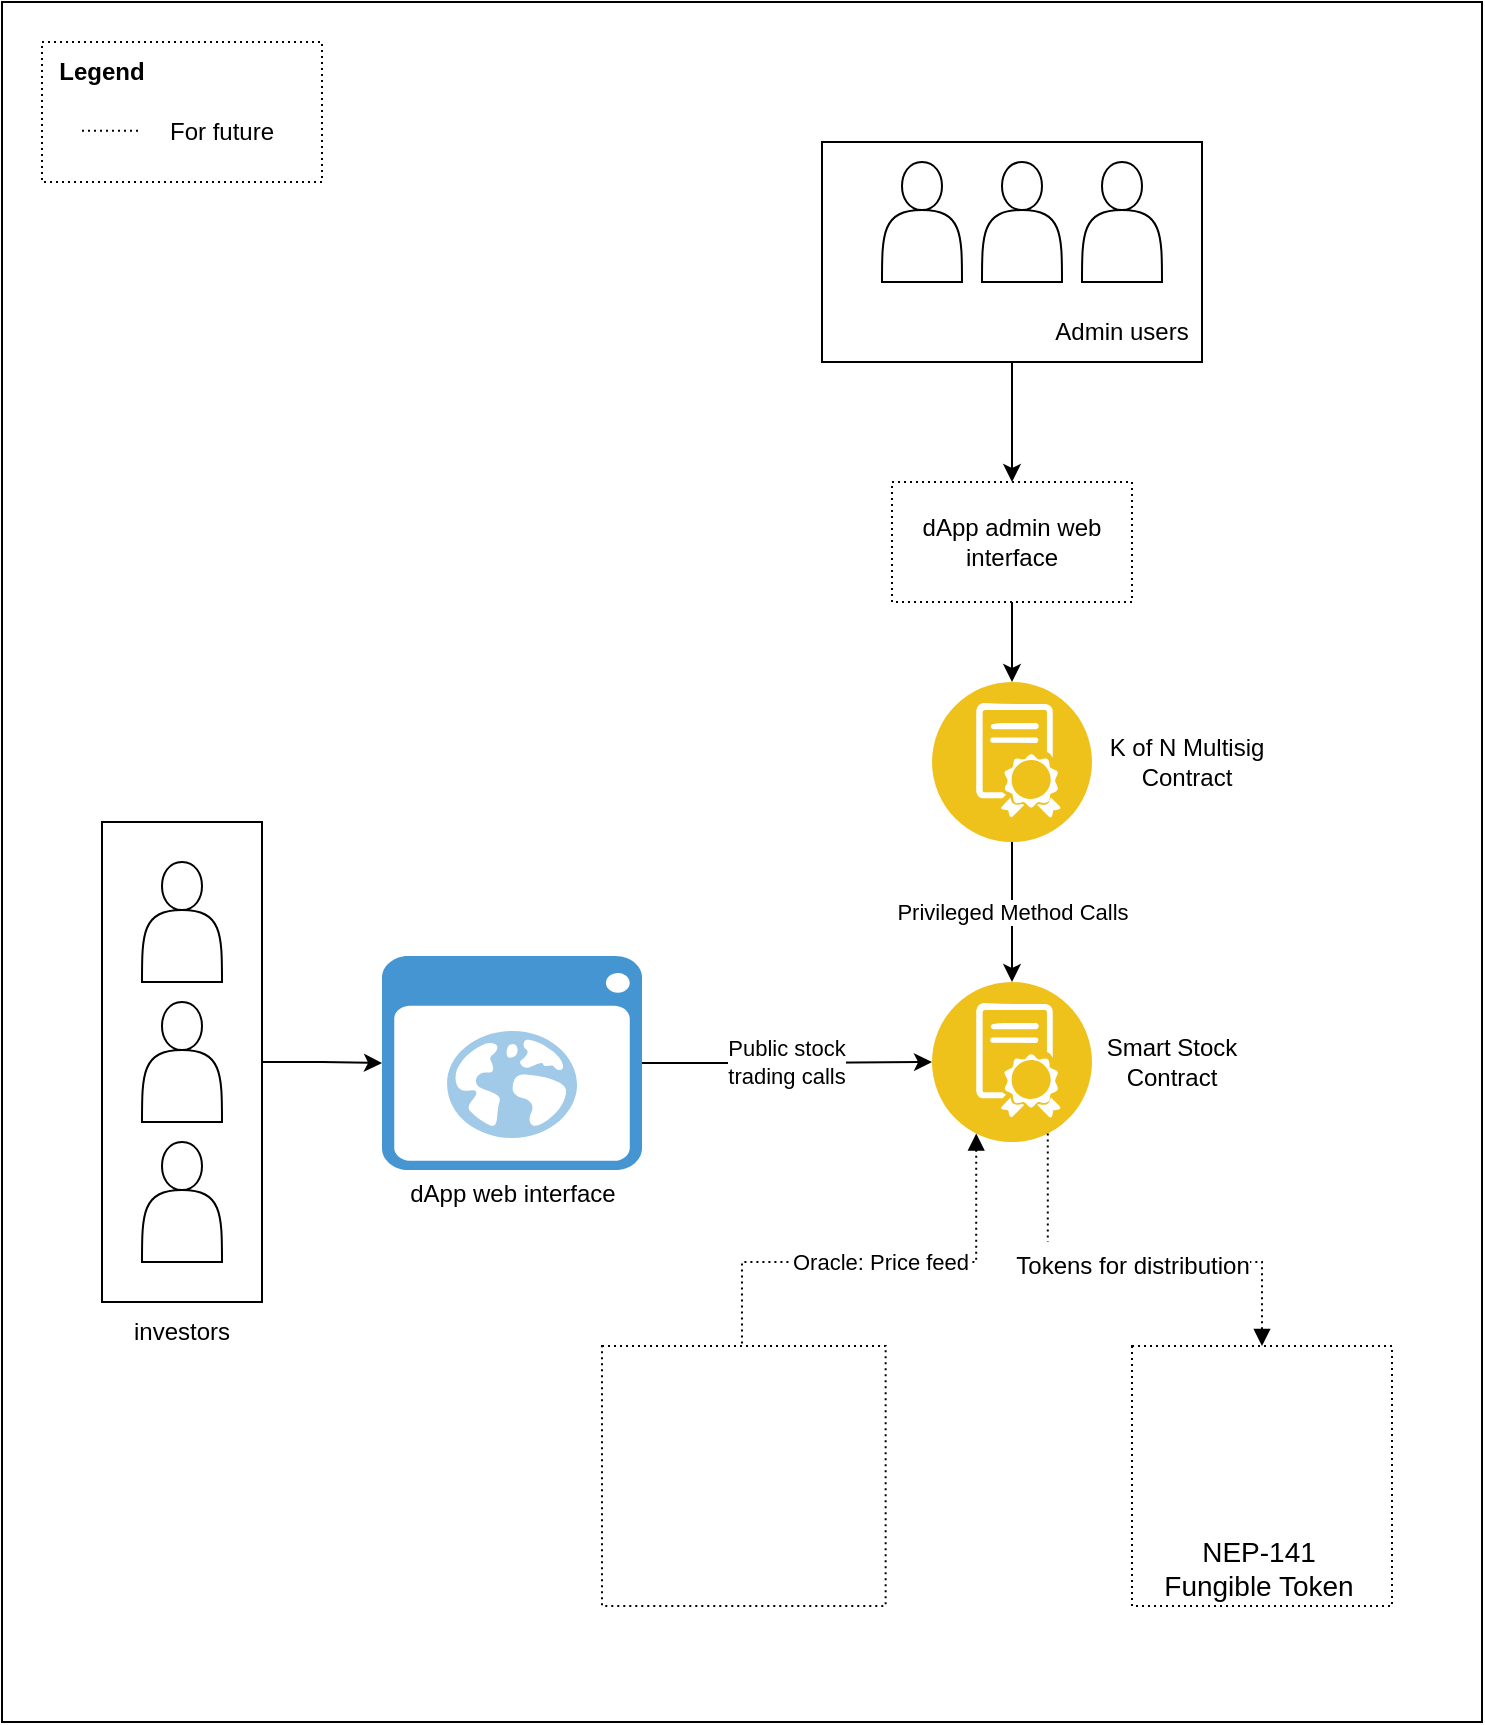 <mxfile version="17.2.2" type="github">
  <diagram id="-hN-MSK7Q1_RvColJM6n" name="Page-1">
    <mxGraphModel dx="1623" dy="3129" grid="1" gridSize="10" guides="1" tooltips="1" connect="1" arrows="1" fold="1" page="1" pageScale="1" pageWidth="850" pageHeight="1100" math="0" shadow="0">
      <root>
        <mxCell id="0" />
        <mxCell id="1" parent="0" />
        <UserObject label="" link="https://g.foolcdn.com/art/companylogos/square/link.png" id="Oci5rgU2LHDsX-qW9czk-28">
          <mxCell style="rounded=0;whiteSpace=wrap;html=1;" parent="1" vertex="1">
            <mxGeometry x="70" y="-1190" width="740" height="860" as="geometry" />
          </mxCell>
        </UserObject>
        <mxCell id="Oci5rgU2LHDsX-qW9czk-17" value="Privileged Method Calls" style="edgeStyle=orthogonalEdgeStyle;rounded=0;orthogonalLoop=1;jettySize=auto;html=1;exitX=0.5;exitY=1;exitDx=0;exitDy=0;" parent="1" source="Oci5rgU2LHDsX-qW9czk-1" target="Oci5rgU2LHDsX-qW9czk-2" edge="1">
          <mxGeometry relative="1" as="geometry" />
        </mxCell>
        <mxCell id="Oci5rgU2LHDsX-qW9czk-11" style="edgeStyle=orthogonalEdgeStyle;rounded=0;orthogonalLoop=1;jettySize=auto;html=1;entryX=0;entryY=0.5;entryDx=0;entryDy=0;" parent="1" source="Oci5rgU2LHDsX-qW9czk-10" target="Oci5rgU2LHDsX-qW9czk-2" edge="1">
          <mxGeometry relative="1" as="geometry" />
        </mxCell>
        <mxCell id="Oci5rgU2LHDsX-qW9czk-31" value="&lt;div&gt;Public stock &lt;br&gt;&lt;/div&gt;&lt;div&gt;trading calls&lt;/div&gt;" style="edgeLabel;html=1;align=center;verticalAlign=middle;resizable=0;points=[];" parent="Oci5rgU2LHDsX-qW9czk-11" vertex="1" connectable="0">
          <mxGeometry x="0.143" y="-1" relative="1" as="geometry">
            <mxPoint x="-11" y="-1" as="offset" />
          </mxGeometry>
        </mxCell>
        <mxCell id="Oci5rgU2LHDsX-qW9czk-14" value="" style="group" parent="1" vertex="1" connectable="0">
          <mxGeometry x="480" y="-1120" width="190" height="110" as="geometry" />
        </mxCell>
        <mxCell id="Oci5rgU2LHDsX-qW9czk-12" value="" style="rounded=0;whiteSpace=wrap;html=1;" parent="Oci5rgU2LHDsX-qW9czk-14" vertex="1">
          <mxGeometry width="190" height="110" as="geometry" />
        </mxCell>
        <mxCell id="Oci5rgU2LHDsX-qW9czk-6" value="" style="shape=actor;whiteSpace=wrap;html=1;" parent="Oci5rgU2LHDsX-qW9czk-14" vertex="1">
          <mxGeometry x="30" y="10" width="40" height="60" as="geometry" />
        </mxCell>
        <mxCell id="Oci5rgU2LHDsX-qW9czk-7" value="" style="shape=actor;whiteSpace=wrap;html=1;" parent="Oci5rgU2LHDsX-qW9czk-14" vertex="1">
          <mxGeometry x="80" y="10" width="40" height="60" as="geometry" />
        </mxCell>
        <mxCell id="Oci5rgU2LHDsX-qW9czk-8" value="" style="shape=actor;whiteSpace=wrap;html=1;" parent="Oci5rgU2LHDsX-qW9czk-14" vertex="1">
          <mxGeometry x="130" y="10" width="40" height="60" as="geometry" />
        </mxCell>
        <mxCell id="Oci5rgU2LHDsX-qW9czk-13" value="Admin users" style="text;html=1;strokeColor=none;fillColor=none;align=center;verticalAlign=middle;whiteSpace=wrap;rounded=0;" parent="Oci5rgU2LHDsX-qW9czk-14" vertex="1">
          <mxGeometry x="110" y="80" width="80" height="30" as="geometry" />
        </mxCell>
        <mxCell id="Oci5rgU2LHDsX-qW9czk-19" value="" style="group" parent="1" vertex="1" connectable="0">
          <mxGeometry x="535" y="-850" width="170" height="80" as="geometry" />
        </mxCell>
        <mxCell id="Oci5rgU2LHDsX-qW9czk-1" value="" style="aspect=fixed;perimeter=ellipsePerimeter;html=1;align=center;shadow=0;dashed=0;fontColor=#4277BB;labelBackgroundColor=#ffffff;fontSize=12;spacingTop=3;image;image=img/lib/ibm/blockchain/smart_contract.svg;" parent="Oci5rgU2LHDsX-qW9czk-19" vertex="1">
          <mxGeometry width="80" height="80" as="geometry" />
        </mxCell>
        <mxCell id="Oci5rgU2LHDsX-qW9czk-16" value="K of N Multisig Contract" style="text;html=1;strokeColor=none;fillColor=none;align=center;verticalAlign=middle;whiteSpace=wrap;rounded=0;" parent="Oci5rgU2LHDsX-qW9czk-19" vertex="1">
          <mxGeometry x="85" y="25" width="85" height="30" as="geometry" />
        </mxCell>
        <mxCell id="Oci5rgU2LHDsX-qW9czk-20" value="" style="group" parent="1" vertex="1" connectable="0">
          <mxGeometry x="535" y="-700" width="155" height="80" as="geometry" />
        </mxCell>
        <mxCell id="Oci5rgU2LHDsX-qW9czk-2" value="" style="aspect=fixed;perimeter=ellipsePerimeter;html=1;align=center;shadow=0;dashed=0;fontColor=#4277BB;labelBackgroundColor=#ffffff;fontSize=12;spacingTop=3;image;image=img/lib/ibm/blockchain/smart_contract.svg;" parent="Oci5rgU2LHDsX-qW9czk-20" vertex="1">
          <mxGeometry width="80" height="80" as="geometry" />
        </mxCell>
        <mxCell id="Oci5rgU2LHDsX-qW9czk-18" value="Smart Stock Contract" style="text;html=1;strokeColor=none;fillColor=none;align=center;verticalAlign=middle;whiteSpace=wrap;rounded=0;" parent="Oci5rgU2LHDsX-qW9czk-20" vertex="1">
          <mxGeometry x="85" y="25" width="70" height="30" as="geometry" />
        </mxCell>
        <mxCell id="Oci5rgU2LHDsX-qW9czk-24" value="" style="group" parent="1" vertex="1" connectable="0">
          <mxGeometry x="120" y="-780" width="80" height="270" as="geometry" />
        </mxCell>
        <mxCell id="Oci5rgU2LHDsX-qW9czk-22" value="" style="rounded=0;whiteSpace=wrap;html=1;" parent="Oci5rgU2LHDsX-qW9czk-24" vertex="1">
          <mxGeometry width="80" height="240" as="geometry" />
        </mxCell>
        <mxCell id="Oci5rgU2LHDsX-qW9czk-3" value="" style="shape=actor;whiteSpace=wrap;html=1;" parent="Oci5rgU2LHDsX-qW9czk-24" vertex="1">
          <mxGeometry x="20" y="20" width="40" height="60" as="geometry" />
        </mxCell>
        <mxCell id="Oci5rgU2LHDsX-qW9czk-4" value="" style="shape=actor;whiteSpace=wrap;html=1;" parent="Oci5rgU2LHDsX-qW9czk-24" vertex="1">
          <mxGeometry x="20" y="90" width="40" height="60" as="geometry" />
        </mxCell>
        <mxCell id="Oci5rgU2LHDsX-qW9czk-5" value="" style="shape=actor;whiteSpace=wrap;html=1;" parent="Oci5rgU2LHDsX-qW9czk-24" vertex="1">
          <mxGeometry x="20" y="160" width="40" height="60" as="geometry" />
        </mxCell>
        <mxCell id="Oci5rgU2LHDsX-qW9czk-23" value="investors" style="text;html=1;strokeColor=none;fillColor=none;align=center;verticalAlign=middle;whiteSpace=wrap;rounded=0;" parent="Oci5rgU2LHDsX-qW9czk-24" vertex="1">
          <mxGeometry x="10" y="240" width="60" height="30" as="geometry" />
        </mxCell>
        <mxCell id="Oci5rgU2LHDsX-qW9czk-25" style="edgeStyle=orthogonalEdgeStyle;rounded=0;orthogonalLoop=1;jettySize=auto;html=1;exitX=1;exitY=0.5;exitDx=0;exitDy=0;" parent="1" source="Oci5rgU2LHDsX-qW9czk-22" target="Oci5rgU2LHDsX-qW9czk-10" edge="1">
          <mxGeometry relative="1" as="geometry" />
        </mxCell>
        <mxCell id="Oci5rgU2LHDsX-qW9czk-27" value="" style="group" parent="1" vertex="1" connectable="0">
          <mxGeometry x="260" y="-713" width="130" height="130" as="geometry" />
        </mxCell>
        <mxCell id="Oci5rgU2LHDsX-qW9czk-10" value="" style="shadow=0;dashed=0;html=1;strokeColor=none;fillColor=#4495D1;labelPosition=center;verticalLabelPosition=bottom;verticalAlign=top;align=center;outlineConnect=0;shape=mxgraph.veeam.2d.web_ui;" parent="Oci5rgU2LHDsX-qW9czk-27" vertex="1">
          <mxGeometry width="130" height="107.059" as="geometry" />
        </mxCell>
        <mxCell id="Oci5rgU2LHDsX-qW9czk-26" value="dApp web interface" style="text;html=1;strokeColor=none;fillColor=none;align=center;verticalAlign=middle;whiteSpace=wrap;rounded=0;" parent="Oci5rgU2LHDsX-qW9czk-27" vertex="1">
          <mxGeometry x="9.75" y="107.06" width="110.5" height="22.94" as="geometry" />
        </mxCell>
        <mxCell id="6cK30qrrgWEB5mEtdJcq-12" style="edgeStyle=orthogonalEdgeStyle;rounded=0;orthogonalLoop=1;jettySize=auto;html=1;exitX=0.5;exitY=1;exitDx=0;exitDy=0;entryX=0.5;entryY=0;entryDx=0;entryDy=0;" edge="1" parent="1" source="Oci5rgU2LHDsX-qW9czk-12" target="6cK30qrrgWEB5mEtdJcq-14">
          <mxGeometry relative="1" as="geometry">
            <mxPoint x="575" y="-1010" as="targetPoint" />
          </mxGeometry>
        </mxCell>
        <mxCell id="6cK30qrrgWEB5mEtdJcq-15" style="edgeStyle=orthogonalEdgeStyle;rounded=0;orthogonalLoop=1;jettySize=auto;html=1;exitX=0.5;exitY=1;exitDx=0;exitDy=0;entryX=0.5;entryY=0;entryDx=0;entryDy=0;" edge="1" parent="1" source="6cK30qrrgWEB5mEtdJcq-14" target="Oci5rgU2LHDsX-qW9czk-1">
          <mxGeometry relative="1" as="geometry" />
        </mxCell>
        <mxCell id="6cK30qrrgWEB5mEtdJcq-14" value="dApp admin web interface" style="rounded=0;whiteSpace=wrap;html=1;dashed=1;dashPattern=1 2;" vertex="1" parent="1">
          <mxGeometry x="515" y="-950" width="120" height="60" as="geometry" />
        </mxCell>
        <mxCell id="6cK30qrrgWEB5mEtdJcq-17" value="Oracle: Price feed" style="edgeStyle=orthogonalEdgeStyle;rounded=0;orthogonalLoop=1;jettySize=auto;html=1;exitX=0.25;exitY=1;exitDx=0;exitDy=0;dashed=1;dashPattern=1 2;entryX=0.5;entryY=0;entryDx=0;entryDy=0;endArrow=none;endFill=0;startArrow=block;startFill=1;" edge="1" parent="1" source="Oci5rgU2LHDsX-qW9czk-2" target="6cK30qrrgWEB5mEtdJcq-29">
          <mxGeometry relative="1" as="geometry">
            <mxPoint x="580" y="-560" as="targetPoint" />
            <Array as="points">
              <mxPoint x="557" y="-560" />
              <mxPoint x="440" y="-560" />
              <mxPoint x="440" y="-518" />
            </Array>
          </mxGeometry>
        </mxCell>
        <mxCell id="6cK30qrrgWEB5mEtdJcq-28" value="" style="group" vertex="1" connectable="0" parent="1">
          <mxGeometry x="90" y="-1170" width="140" height="70" as="geometry" />
        </mxCell>
        <mxCell id="6cK30qrrgWEB5mEtdJcq-24" value="" style="rounded=0;whiteSpace=wrap;html=1;dashed=1;dashPattern=1 2;" vertex="1" parent="6cK30qrrgWEB5mEtdJcq-28">
          <mxGeometry width="140" height="70" as="geometry" />
        </mxCell>
        <mxCell id="6cK30qrrgWEB5mEtdJcq-23" value="Legend" style="text;html=1;strokeColor=none;fillColor=none;align=center;verticalAlign=middle;whiteSpace=wrap;rounded=0;dashed=1;dashPattern=1 2;fontStyle=1" vertex="1" parent="6cK30qrrgWEB5mEtdJcq-28">
          <mxGeometry width="60" height="30" as="geometry" />
        </mxCell>
        <mxCell id="6cK30qrrgWEB5mEtdJcq-26" value="" style="endArrow=none;dashed=1;html=1;rounded=0;dashPattern=1 2;" edge="1" parent="6cK30qrrgWEB5mEtdJcq-28">
          <mxGeometry width="50" height="50" relative="1" as="geometry">
            <mxPoint x="20" y="44.38" as="sourcePoint" />
            <mxPoint x="50" y="44.38" as="targetPoint" />
          </mxGeometry>
        </mxCell>
        <mxCell id="6cK30qrrgWEB5mEtdJcq-27" value="For future" style="text;html=1;strokeColor=none;fillColor=none;align=center;verticalAlign=middle;whiteSpace=wrap;rounded=0;dashed=1;dashPattern=1 2;" vertex="1" parent="6cK30qrrgWEB5mEtdJcq-28">
          <mxGeometry x="60" y="30" width="60" height="30" as="geometry" />
        </mxCell>
        <mxCell id="6cK30qrrgWEB5mEtdJcq-37" value="" style="group" vertex="1" connectable="0" parent="1">
          <mxGeometry x="635" y="-518" width="130" height="130" as="geometry" />
        </mxCell>
        <mxCell id="6cK30qrrgWEB5mEtdJcq-35" value="" style="rounded=0;whiteSpace=wrap;html=1;dashed=1;dashPattern=1 2;" vertex="1" parent="6cK30qrrgWEB5mEtdJcq-37">
          <mxGeometry width="130" height="130" as="geometry" />
        </mxCell>
        <mxCell id="6cK30qrrgWEB5mEtdJcq-33" value="" style="shape=image;verticalLabelPosition=bottom;labelBackgroundColor=default;verticalAlign=top;aspect=fixed;imageAspect=0;image=https://assets-global.website-files.com/5f15b505dd58c1501a49d387/61a88f3d1d6f3b5b83479552_Near%20Protocol%203D%20coin.png;" vertex="1" parent="6cK30qrrgWEB5mEtdJcq-37">
          <mxGeometry x="17.333" width="95.333" height="95.333" as="geometry" />
        </mxCell>
        <mxCell id="6cK30qrrgWEB5mEtdJcq-34" value="NEP-141 Fungible Token" style="text;html=1;strokeColor=none;fillColor=none;align=center;verticalAlign=middle;whiteSpace=wrap;rounded=0;dashed=1;dashPattern=1 2;fontSize=14;" vertex="1" parent="6cK30qrrgWEB5mEtdJcq-37">
          <mxGeometry x="6.667" y="98.333" width="112.667" height="26" as="geometry" />
        </mxCell>
        <mxCell id="6cK30qrrgWEB5mEtdJcq-38" value="" style="group" vertex="1" connectable="0" parent="1">
          <mxGeometry x="370" y="-518" width="141.82" height="130" as="geometry" />
        </mxCell>
        <mxCell id="6cK30qrrgWEB5mEtdJcq-29" value="" style="rounded=0;whiteSpace=wrap;html=1;dashed=1;dashPattern=1 2;" vertex="1" parent="6cK30qrrgWEB5mEtdJcq-38">
          <mxGeometry width="141.82" height="130" as="geometry" />
        </mxCell>
        <mxCell id="6cK30qrrgWEB5mEtdJcq-16" value="" style="shape=image;verticalLabelPosition=bottom;labelBackgroundColor=default;verticalAlign=top;aspect=fixed;imageAspect=0;image=https://g.foolcdn.com/art/companylogos/square/link.png;dashed=1;dashPattern=1 2;" vertex="1" parent="6cK30qrrgWEB5mEtdJcq-38">
          <mxGeometry x="13.0" y="11.818" width="118.182" height="118.182" as="geometry" />
        </mxCell>
        <mxCell id="6cK30qrrgWEB5mEtdJcq-39" value="&lt;font style=&quot;font-size: 12px&quot;&gt;Tokens for distribution&lt;/font&gt;" style="edgeStyle=orthogonalEdgeStyle;rounded=0;orthogonalLoop=1;jettySize=auto;html=1;exitX=0.75;exitY=1;exitDx=0;exitDy=0;dashed=1;dashPattern=1 2;fontSize=18;startArrow=none;startFill=0;endArrow=block;endFill=1;entryX=0.5;entryY=0;entryDx=0;entryDy=0;" edge="1" parent="1" source="Oci5rgU2LHDsX-qW9czk-2" target="6cK30qrrgWEB5mEtdJcq-33">
          <mxGeometry relative="1" as="geometry">
            <Array as="points">
              <mxPoint x="593" y="-560" />
              <mxPoint x="700" y="-560" />
            </Array>
          </mxGeometry>
        </mxCell>
      </root>
    </mxGraphModel>
  </diagram>
</mxfile>
